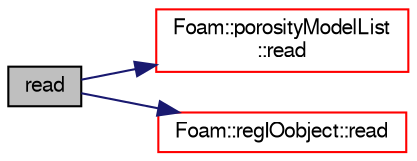 digraph "read"
{
  bgcolor="transparent";
  edge [fontname="FreeSans",fontsize="10",labelfontname="FreeSans",labelfontsize="10"];
  node [fontname="FreeSans",fontsize="10",shape=record];
  rankdir="LR";
  Node312 [label="read",height=0.2,width=0.4,color="black", fillcolor="grey75", style="filled", fontcolor="black"];
  Node312 -> Node313 [color="midnightblue",fontsize="10",style="solid",fontname="FreeSans"];
  Node313 [label="Foam::porosityModelList\l::read",height=0.2,width=0.4,color="red",URL="$a21926.html#a6ce0c64db98eb6144d363dbfc86104eb",tooltip="Read dictionary. "];
  Node312 -> Node511 [color="midnightblue",fontsize="10",style="solid",fontname="FreeSans"];
  Node511 [label="Foam::regIOobject::read",height=0.2,width=0.4,color="red",URL="$a26334.html#af816873151ddb0126e98bb2f914d8ed5",tooltip="Read object. "];
}
